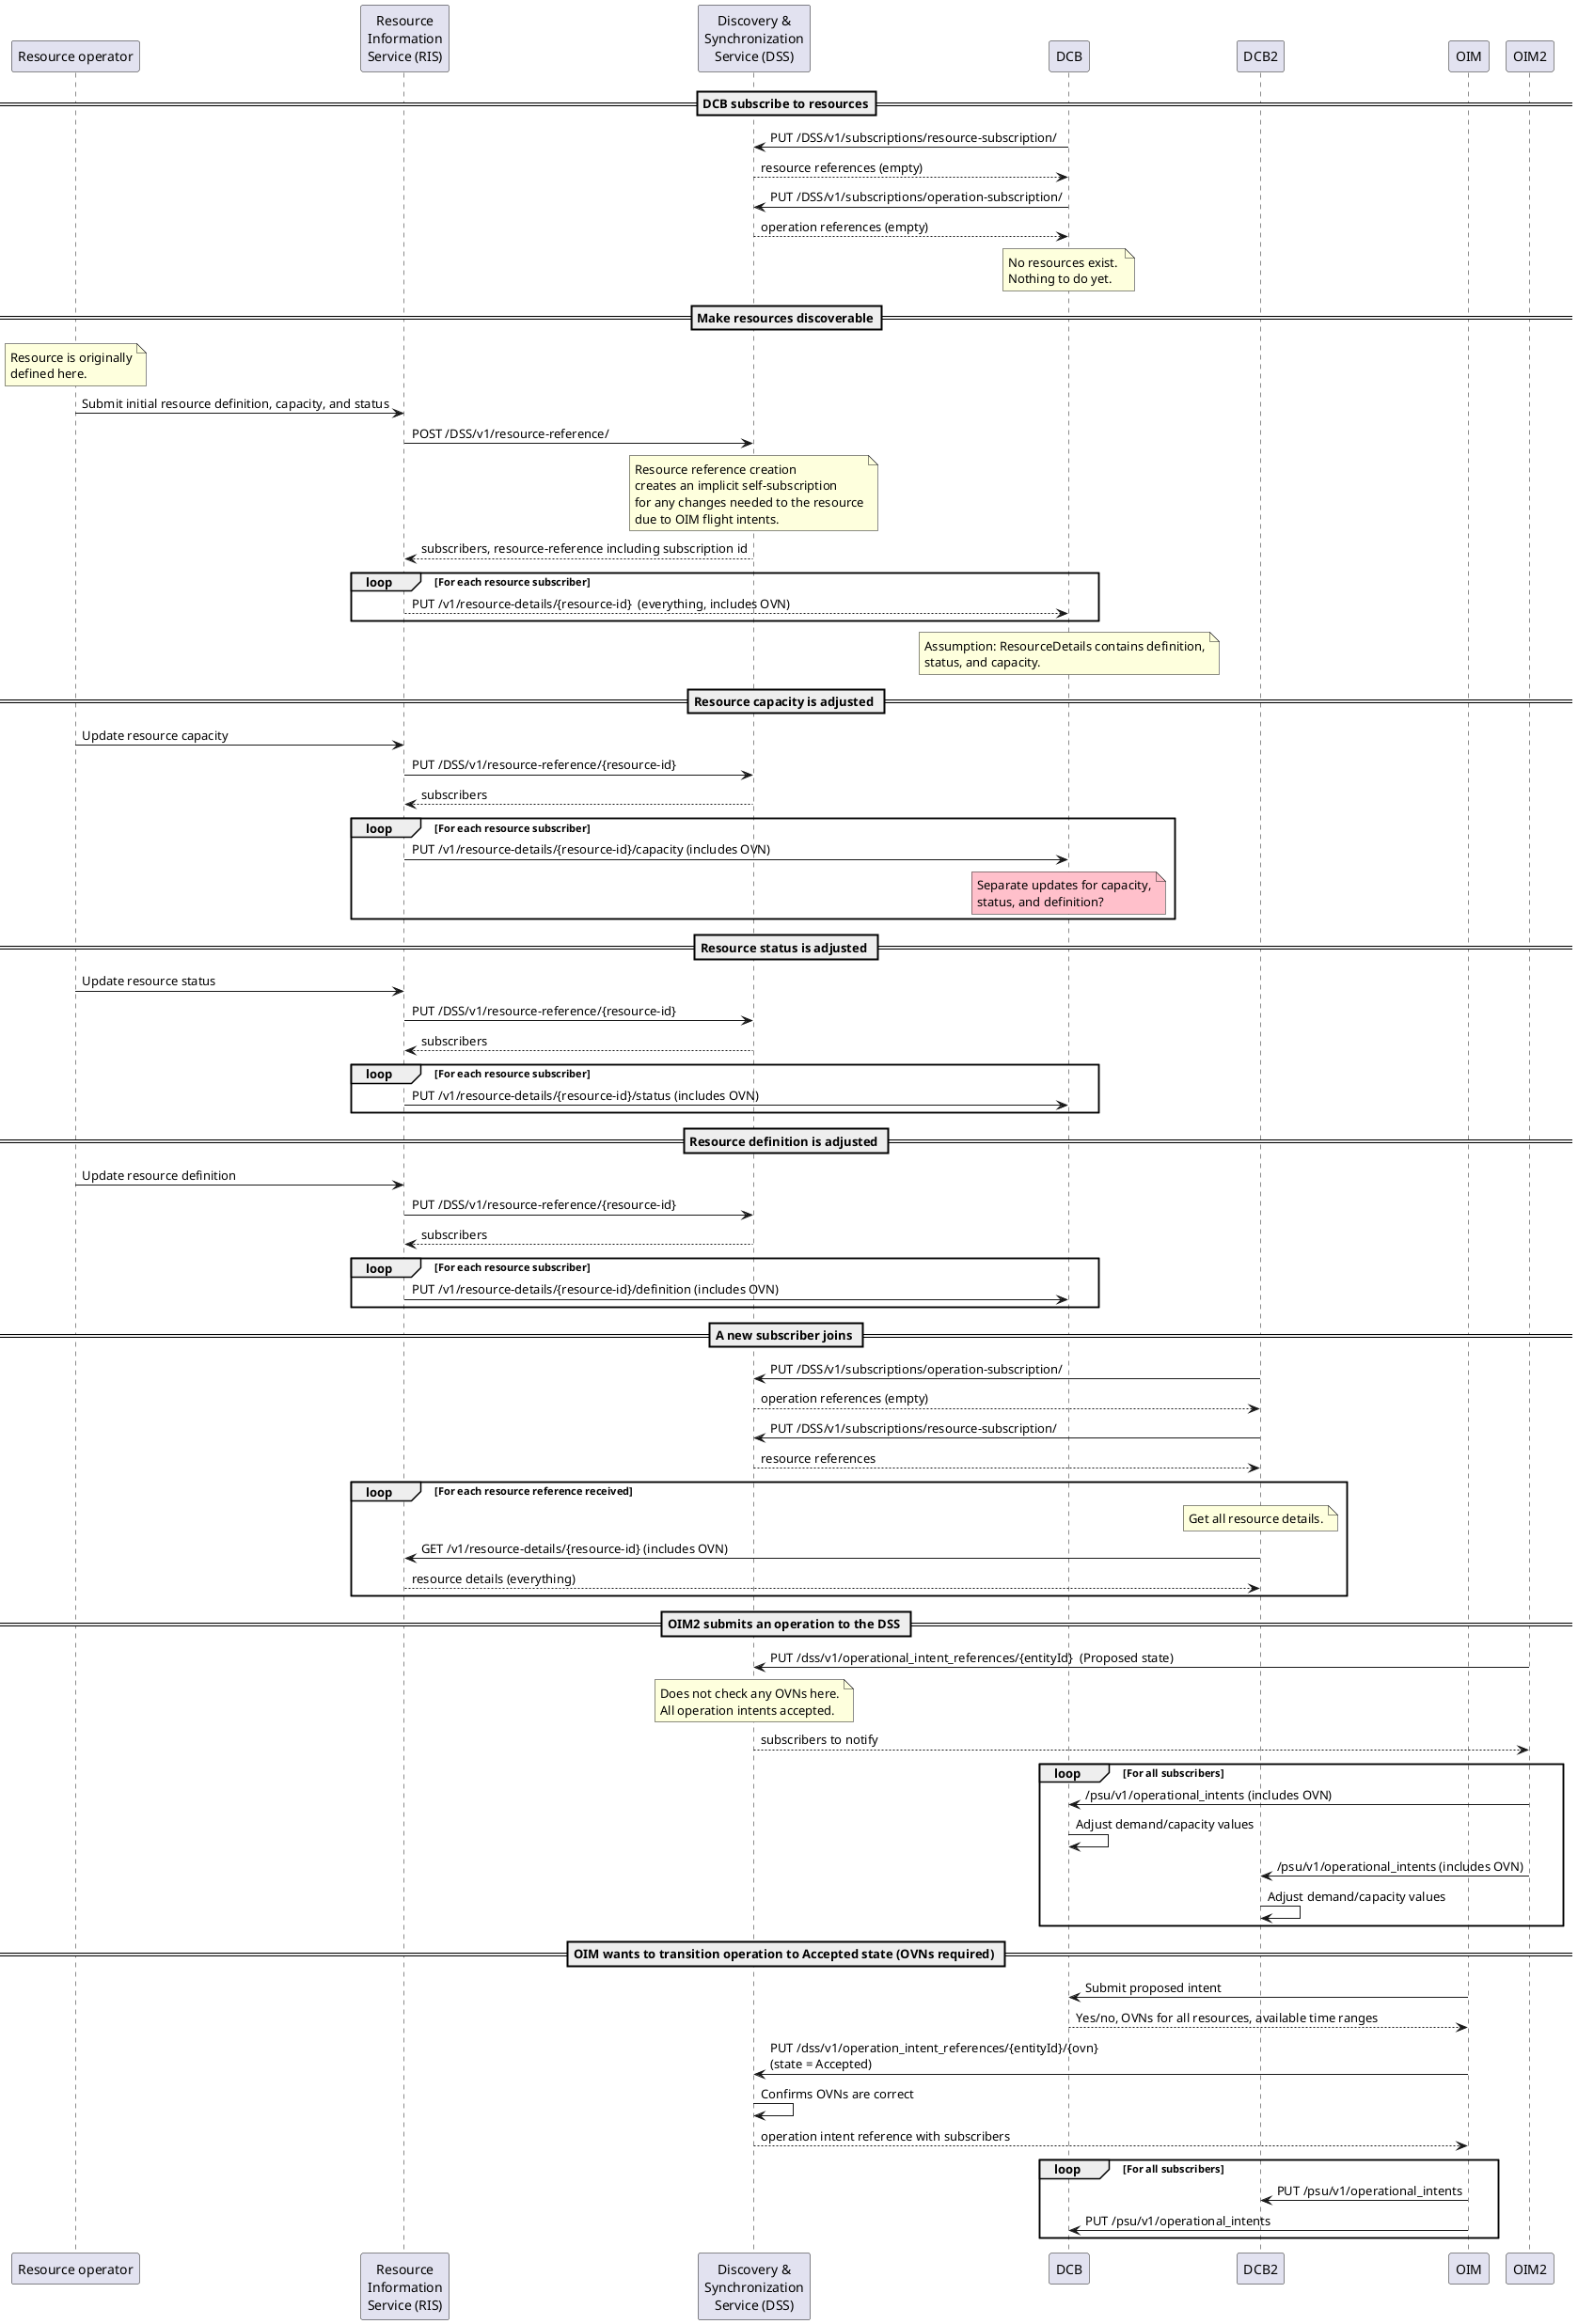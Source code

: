 @startuml
participant "Resource operator" as RO
participant "Resource\nInformation\nService (RIS)" as RIS
participant "Discovery &\nSynchronization\nService (DSS)" as DSS
participant "DCB" as DCB
participant "DCB2" as DCB2
participant "OIM" as OIM
participant "OIM2" as OIM2


==DCB subscribe to resources==
DCB -> DSS: PUT /DSS/v1/subscriptions/resource-subscription/
DCB <-- DSS: resource references (empty)

DCB -> DSS: PUT /DSS/v1/subscriptions/operation-subscription/
DCB <-- DSS: operation references (empty)

note over DCB
No resources exist. 
Nothing to do yet. 
end note

==Make resources discoverable==
note over RO
Resource is originally
defined here.
end note 
RO -> RIS: Submit initial resource definition, capacity, and status
RIS -> DSS: POST /DSS/v1/resource-reference/
note over DSS
Resource reference creation
creates an implicit self-subscription
for any changes needed to the resource
due to OIM flight intents.
end note
DSS --> RIS: subscribers, resource-reference including subscription id
loop For each resource subscriber
    DCB <-- RIS: PUT /v1/resource-details/{resource-id}  (everything, includes OVN)
end
note over DCB
Assumption: ResourceDetails contains definition,
status, and capacity. 
end note

== Resource capacity is adjusted ==
RO -> RIS: Update resource capacity
RIS -> DSS: PUT /DSS/v1/resource-reference/{resource-id}
RIS <-- DSS: subscribers
loop For each resource subscriber
    RIS -> DCB: PUT /v1/resource-details/{resource-id}/capacity (includes OVN)
    note over DCB #pink
    Separate updates for capacity,
    status, and definition?
    end note
end

== Resource status is adjusted ==
RO -> RIS: Update resource status
RIS -> DSS: PUT /DSS/v1/resource-reference/{resource-id}
RIS <-- DSS: subscribers
loop For each resource subscriber
    RIS -> DCB: PUT /v1/resource-details/{resource-id}/status (includes OVN)
end

== Resource definition is adjusted ==
RO -> RIS: Update resource definition
RIS -> DSS: PUT /DSS/v1/resource-reference/{resource-id}
RIS <-- DSS: subscribers
loop For each resource subscriber
    RIS -> DCB: PUT /v1/resource-details/{resource-id}/definition (includes OVN)
end

== A new subscriber joins == 

DCB2 -> DSS: PUT /DSS/v1/subscriptions/operation-subscription/
DCB2 <-- DSS: operation references (empty)

DCB2 -> DSS: PUT /DSS/v1/subscriptions/resource-subscription/
DCB2 <-- DSS: resource references

loop For each resource reference received
    note over DCB2
    Get all resource details.
    end note
    DCB2 -> RIS: GET /v1/resource-details/{resource-id} (includes OVN)
    DCB2 <-- RIS: resource details (everything)
end


== OIM2 submits an operation to the DSS == 
OIM2 -> DSS: PUT /dss/v1/operational_intent_references/{entityId}  (Proposed state)
note over DSS
Does not check any OVNs here.
All operation intents accepted.
end note
OIM2 <-- DSS: subscribers to notify
loop For all subscribers
    ' OIM2 -> RIS: /psu/v1/operational_intents (includes OVN)
    OIM2 -> DCB: /psu/v1/operational_intents (includes OVN)
    DCB -> DCB: Adjust demand/capacity values
    OIM2 -> DCB2:  /psu/v1/operational_intents (includes OVN)
    DCB2 -> DCB2: Adjust demand/capacity values
end

== OIM wants to transition operation to Accepted state (OVNs required) ==
' OIM -> DCB: Get available resources
' OIM <-- DCB: Return all resources, OVNs, avaialble time ranges


OIM -> DCB: Submit proposed intent
OIM <-- DCB: Yes/no, OVNs for all resources, available time ranges

OIM -> DSS: PUT /dss/v1/operation_intent_references/{entityId}/{ovn}\n(state = Accepted)
DSS -> DSS: Confirms OVNs are correct
OIM <-- DSS: operation intent reference with subscribers
loop For all subscribers
    OIM -> DCB2: PUT /psu/v1/operational_intents
    OIM -> DCB: PUT /psu/v1/operational_intents
end


@enduml
